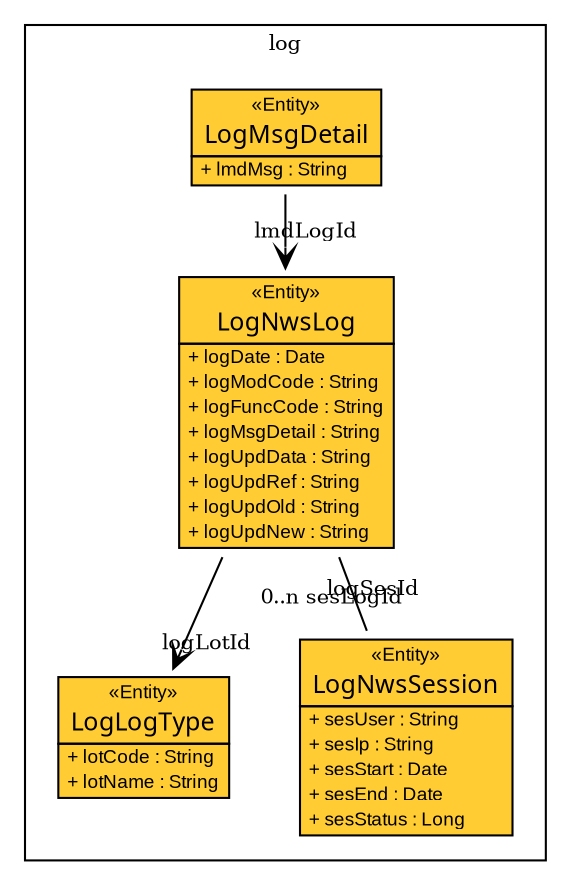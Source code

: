 digraph G {
	fontsize = 10
	node [
		fontsize = 10
		fontname="arial"
		shape=plaintext
	]

	edge [
		fontsize = 10
	]
subgraph clusterlog {
	label = "log"  
	LogLogType [label=<<table border="0" cellborder="1" cellspacing="0" cellpadding="0" port="p" bgcolor="#FFCC33">
	<tr><td>
	<table border="0" cellspacing="1" cellpadding="1">
		<tr><td> &laquo;Entity&raquo; </td></tr>
		<tr><td><font face="arialbd"  point-size="12.0"> LogLogType </font></td></tr>
	</table></td></tr>
	<tr><td>
		<table border="0" cellspacing="0" cellpadding="1">	
	<tr><td align="left"> + lotCode : String </td></tr>
	<tr><td align="left"> + lotName : String </td></tr>
		</table>		
	</td></tr>
	</table>>, fontname="arial", fontcolor="black", fontsize=9.0];
	LogMsgDetail [label=<<table border="0" cellborder="1" cellspacing="0" cellpadding="0" port="p" bgcolor="#FFCC33">
	<tr><td>
	<table border="0" cellspacing="1" cellpadding="1">
		<tr><td> &laquo;Entity&raquo; </td></tr>
		<tr><td><font face="arialbd"  point-size="12.0"> LogMsgDetail </font></td></tr>
	</table></td></tr>
	<tr><td>
		<table border="0" cellspacing="0" cellpadding="1">	
	<tr><td align="left"> + lmdMsg : String </td></tr>
		</table>		
	</td></tr>
	</table>>, fontname="arial", fontcolor="black", fontsize=9.0];
	LogNwsLog [label=<<table border="0" cellborder="1" cellspacing="0" cellpadding="0" port="p" bgcolor="#FFCC33">
	<tr><td>
	<table border="0" cellspacing="1" cellpadding="1">
		<tr><td> &laquo;Entity&raquo; </td></tr>
		<tr><td><font face="arialbd"  point-size="12.0"> LogNwsLog </font></td></tr>
	</table></td></tr>
	<tr><td>
		<table border="0" cellspacing="0" cellpadding="1">	
	<tr><td align="left"> + logDate : Date </td></tr>
	<tr><td align="left"> + logModCode : String </td></tr>
	<tr><td align="left"> + logFuncCode : String </td></tr>
	<tr><td align="left"> + logMsgDetail : String </td></tr>
	<tr><td align="left"> + logUpdData : String </td></tr>
	<tr><td align="left"> + logUpdRef : String </td></tr>
	<tr><td align="left"> + logUpdOld : String </td></tr>
	<tr><td align="left"> + logUpdNew : String </td></tr>
		</table>		
	</td></tr>
	</table>>, fontname="arial", fontcolor="black", fontsize=9.0];
	LogNwsSession [label=<<table border="0" cellborder="1" cellspacing="0" cellpadding="0" port="p" bgcolor="#FFCC33">
	<tr><td>
	<table border="0" cellspacing="1" cellpadding="1">
		<tr><td> &laquo;Entity&raquo; </td></tr>
		<tr><td><font face="arialbd"  point-size="12.0"> LogNwsSession </font></td></tr>
	</table></td></tr>
	<tr><td>
		<table border="0" cellspacing="0" cellpadding="1">	
	<tr><td align="left"> + sesUser : String </td></tr>
	<tr><td align="left"> + sesIp : String </td></tr>
	<tr><td align="left"> + sesStart : Date </td></tr>
	<tr><td align="left"> + sesEnd : Date </td></tr>
	<tr><td align="left"> + sesStatus : Long </td></tr>
		</table>		
	</td></tr>
	</table>>, fontname="arial", fontcolor="black", fontsize=9.0];
}
edge [arrowhead = "empty"]
edge [arrowhead = "none"]


edge [arrowtail="none" arrowhead = "open" headlabel="lmdLogId" taillabel="" labeldistance="2.0" labelangle="-30"]

LogMsgDetail -> LogNwsLog

edge [arrowtail="none" arrowhead = "open" headlabel="logLotId" taillabel="" labeldistance="2.0" labelangle="-30"]

LogNwsLog -> LogLogType

edge [arrowtail="none" arrowhead = "none" headlabel="logSesId" taillabel="0..n sesLogId" labeldistance="2.0" labelangle="-30"]

LogNwsLog -> LogNwsSession
}
